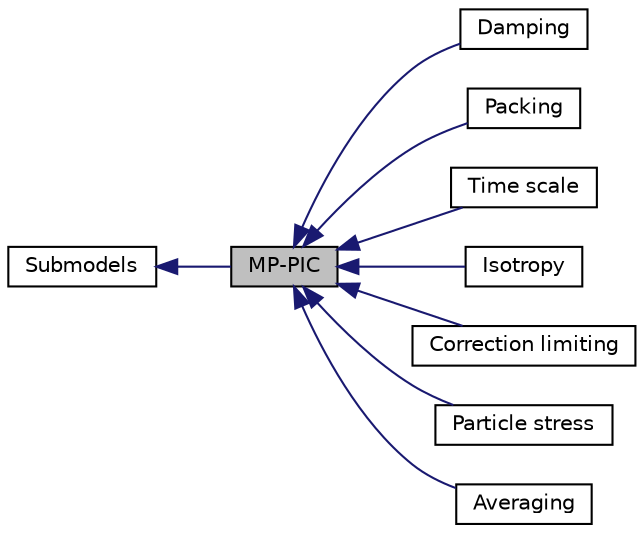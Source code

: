 digraph "MP-PIC"
{
  bgcolor="transparent";
  edge [fontname="Helvetica",fontsize="10",labelfontname="Helvetica",labelfontsize="10"];
  node [fontname="Helvetica",fontsize="10",shape=record];
  rankdir=LR;
  Node4 [label="Damping",height=0.2,width=0.4,color="black",URL="$group__grpLagrangianIntermediateMPPICDampingSubModels.html"];
  Node6 [label="Packing",height=0.2,width=0.4,color="black",URL="$group__grpLagrangianIntermediateMPPICPackingSubModels.html"];
  Node8 [label="Time scale",height=0.2,width=0.4,color="black",URL="$group__grpLagrangianIntermediateMPPICTimeScaleSubModels.html"];
  Node5 [label="Isotropy",height=0.2,width=0.4,color="black",URL="$group__grpLagrangianIntermediateMPPICIsotropySubModels.html"];
  Node0 [label="MP-PIC",height=0.2,width=0.4,color="black", fillcolor="grey75", style="filled" fontcolor="black"];
  Node3 [label="Correction limiting",height=0.2,width=0.4,color="black",URL="$group__grpLagrangianIntermediateMPPICCorrectionLimitingMethods.html"];
  Node7 [label="Particle stress",height=0.2,width=0.4,color="black",URL="$group__grpLagrangianIntermediateMPPICParticleStressSubModels.html"];
  Node2 [label="Averaging",height=0.2,width=0.4,color="black",URL="$group__grpLagrangianIntermediateMPPICAveragingMethods.html"];
  Node1 [label="Submodels",height=0.2,width=0.4,color="black",URL="$group__grpLagrangianIntermediateSubModels.html"];
  Node1->Node0 [shape=plaintext, color="midnightblue", dir="back", style="solid"];
  Node0->Node2 [shape=plaintext, color="midnightblue", dir="back", style="solid"];
  Node0->Node3 [shape=plaintext, color="midnightblue", dir="back", style="solid"];
  Node0->Node4 [shape=plaintext, color="midnightblue", dir="back", style="solid"];
  Node0->Node5 [shape=plaintext, color="midnightblue", dir="back", style="solid"];
  Node0->Node6 [shape=plaintext, color="midnightblue", dir="back", style="solid"];
  Node0->Node7 [shape=plaintext, color="midnightblue", dir="back", style="solid"];
  Node0->Node8 [shape=plaintext, color="midnightblue", dir="back", style="solid"];
}
